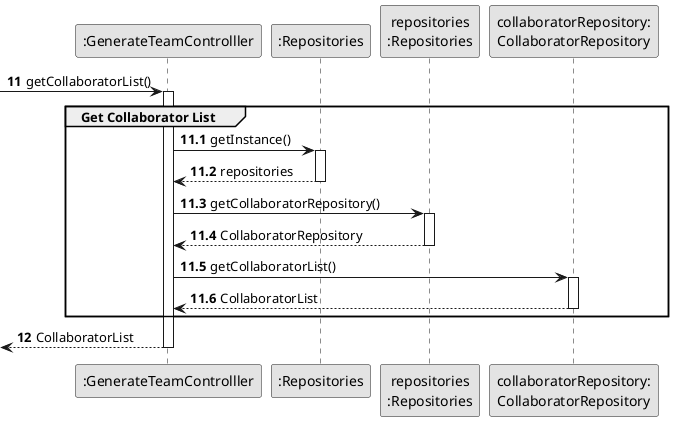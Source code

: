 @startuml
skinparam monochrome true
skinparam packageStyle rectangle
skinparam shadowing false

autonumber

'hide footbox

participant ":GenerateTeamControlller" as CTRL
participant ":Repositories" as REP
participant "repositories\n:Repositories" as REPS
participant "collaboratorRepository:\nCollaboratorRepository" as CREP

autonumber 11

 -> CTRL : getCollaboratorList()
autonumber 11.1
activate CTRL
    group Get Collaborator List

            CTRL -> REP : getInstance()
            activate REP

            REP --> CTRL: repositories
            deactivate REP

            CTRL -> REPS : getCollaboratorRepository()
            activate REPS

            REPS --> CTRL: CollaboratorRepository
            deactivate REPS

            CTRL -> CREP: getCollaboratorList()
            activate CREP

            CREP --> CTRL : CollaboratorList
            deactivate CREP

    end
    autonumber 12
    <-- CTRL  : CollaboratorList
deactivate CTRL

@enduml